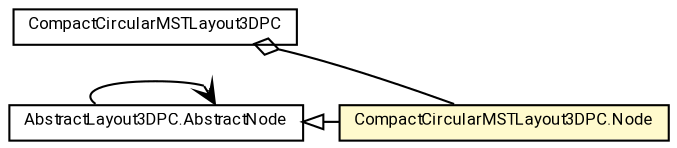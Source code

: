 #!/usr/local/bin/dot
#
# Class diagram 
# Generated by UMLGraph version R5_7_2-60-g0e99a6 (http://www.spinellis.gr/umlgraph/)
#

digraph G {
	graph [fontnames="svg"]
	edge [fontname="Roboto",fontsize=7,labelfontname="Roboto",labelfontsize=7,color="black"];
	node [fontname="Roboto",fontcolor="black",fontsize=8,shape=plaintext,margin=0,width=0,height=0];
	nodesep=0.15;
	ranksep=0.25;
	rankdir=LR;
	// de.lmu.ifi.dbs.elki.visualization.parallel3d.layout.CompactCircularMSTLayout3DPC
	c2746005 [label=<<table title="de.lmu.ifi.dbs.elki.visualization.parallel3d.layout.CompactCircularMSTLayout3DPC" border="0" cellborder="1" cellspacing="0" cellpadding="2" href="CompactCircularMSTLayout3DPC.html" target="_parent">
		<tr><td><table border="0" cellspacing="0" cellpadding="1">
		<tr><td align="center" balign="center"> <font face="Roboto">CompactCircularMSTLayout3DPC</font> </td></tr>
		</table></td></tr>
		</table>>, URL="CompactCircularMSTLayout3DPC.html"];
	// de.lmu.ifi.dbs.elki.visualization.parallel3d.layout.CompactCircularMSTLayout3DPC.Node
	c2746006 [label=<<table title="de.lmu.ifi.dbs.elki.visualization.parallel3d.layout.CompactCircularMSTLayout3DPC.Node" border="0" cellborder="1" cellspacing="0" cellpadding="2" bgcolor="lemonChiffon" href="CompactCircularMSTLayout3DPC.Node.html" target="_parent">
		<tr><td><table border="0" cellspacing="0" cellpadding="1">
		<tr><td align="center" balign="center"> <font face="Roboto">CompactCircularMSTLayout3DPC.Node</font> </td></tr>
		</table></td></tr>
		</table>>, URL="CompactCircularMSTLayout3DPC.Node.html"];
	// de.lmu.ifi.dbs.elki.visualization.parallel3d.layout.AbstractLayout3DPC.AbstractNode<N extends de.lmu.ifi.dbs.elki.visualization.parallel3d.layout.AbstractLayout3DPC.AbstractNode<N>>
	c2746010 [label=<<table title="de.lmu.ifi.dbs.elki.visualization.parallel3d.layout.AbstractLayout3DPC.AbstractNode" border="0" cellborder="1" cellspacing="0" cellpadding="2" href="AbstractLayout3DPC.AbstractNode.html" target="_parent">
		<tr><td><table border="0" cellspacing="0" cellpadding="1">
		<tr><td align="center" balign="center"> <font face="Roboto">AbstractLayout3DPC.AbstractNode</font> </td></tr>
		</table></td></tr>
		</table>>, URL="AbstractLayout3DPC.AbstractNode.html"];
	// de.lmu.ifi.dbs.elki.visualization.parallel3d.layout.CompactCircularMSTLayout3DPC has de.lmu.ifi.dbs.elki.visualization.parallel3d.layout.CompactCircularMSTLayout3DPC.Node
	c2746005 -> c2746006 [arrowhead=none,arrowtail=ediamond,dir=back,weight=4];
	// de.lmu.ifi.dbs.elki.visualization.parallel3d.layout.CompactCircularMSTLayout3DPC.Node extends de.lmu.ifi.dbs.elki.visualization.parallel3d.layout.AbstractLayout3DPC.AbstractNode<N extends de.lmu.ifi.dbs.elki.visualization.parallel3d.layout.AbstractLayout3DPC.AbstractNode<N>>
	c2746010 -> c2746006 [arrowtail=empty,dir=back,weight=10];
	// de.lmu.ifi.dbs.elki.visualization.parallel3d.layout.AbstractLayout3DPC.AbstractNode<N extends de.lmu.ifi.dbs.elki.visualization.parallel3d.layout.AbstractLayout3DPC.AbstractNode<N>> navassoc de.lmu.ifi.dbs.elki.visualization.parallel3d.layout.AbstractLayout3DPC.AbstractNode<N extends de.lmu.ifi.dbs.elki.visualization.parallel3d.layout.AbstractLayout3DPC.AbstractNode<N>>
	c2746010 -> c2746010 [arrowhead=open,weight=1,headlabel="*"];
}

